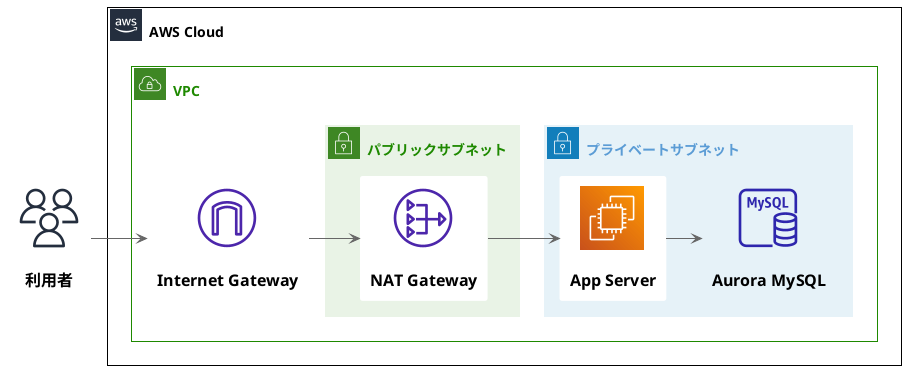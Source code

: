 @startuml
!include <awslib/AWSCommon>
!include <awslib/AWSSimplified>
!include <awslib/General/Users>
!include <awslib/Groups/AWSCloud>
!include <awslib/Groups/VPC>
!include <awslib/Groups/PublicSubnet>
!include <awslib/Groups/PrivateSubnet>
!include <awslib/NetworkingContentDelivery/VPCInternetGateway>
!include <awslib/NetworkingContentDelivery/VPCNATGateway>
!include <awslib/Compute/EC2>
!include <awslib/Database/AuroraMySQLInstance>

Users(users, "利用者", "")

AWSCloudGroup(cloud) {
  VPCGroup(vpc) {
    VPCInternetGateway(ig, "Internet Gateway", "")

    PrivateSubnetGroup(private, プライベートサブネット) {
      AuroraMySQLInstance(mysql, "Aurora MySQL", "") #transparent
      EC2(ec2, "App Server", "")
    }

    PublicSubnetGroup(public, パブリックサブネット) {
      VPCNATGateway(ng, "NAT Gateway", "")
    }
  }
}

users -> ig
ig -> ng
ng -> ec2
ec2 -> mysql
@enduml